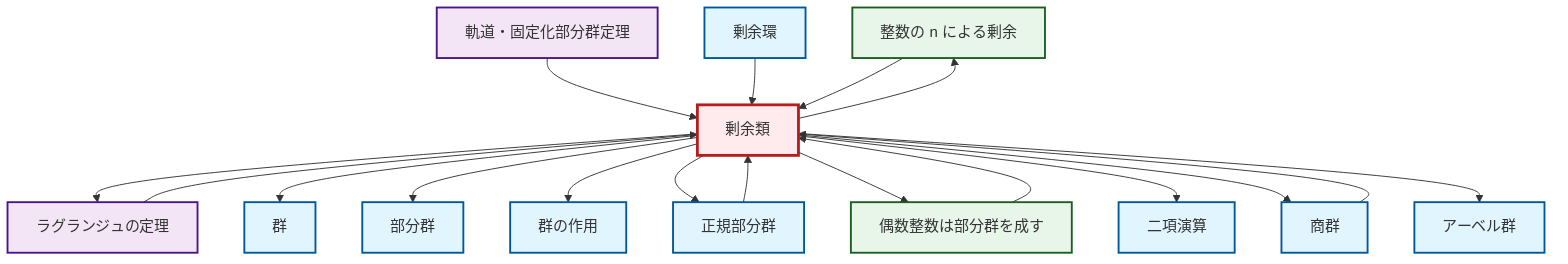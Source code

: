 graph TD
    classDef definition fill:#e1f5fe,stroke:#01579b,stroke-width:2px
    classDef theorem fill:#f3e5f5,stroke:#4a148c,stroke-width:2px
    classDef axiom fill:#fff3e0,stroke:#e65100,stroke-width:2px
    classDef example fill:#e8f5e9,stroke:#1b5e20,stroke-width:2px
    classDef current fill:#ffebee,stroke:#b71c1c,stroke-width:3px
    ex-quotient-integers-mod-n["整数の n による剰余"]:::example
    def-quotient-ring["剰余環"]:::definition
    def-coset["剰余類"]:::definition
    def-abelian-group["アーベル群"]:::definition
    thm-lagrange["ラグランジュの定理"]:::theorem
    def-group-action["群の作用"]:::definition
    ex-even-integers-subgroup["偶数整数は部分群を成す"]:::example
    def-subgroup["部分群"]:::definition
    def-quotient-group["商群"]:::definition
    def-group["群"]:::definition
    def-normal-subgroup["正規部分群"]:::definition
    def-binary-operation["二項演算"]:::definition
    thm-orbit-stabilizer["軌道・固定化部分群定理"]:::theorem
    def-coset --> thm-lagrange
    def-coset --> def-group
    thm-orbit-stabilizer --> def-coset
    def-coset --> def-subgroup
    def-coset --> def-group-action
    ex-even-integers-subgroup --> def-coset
    def-coset --> def-normal-subgroup
    def-quotient-ring --> def-coset
    ex-quotient-integers-mod-n --> def-coset
    def-quotient-group --> def-coset
    def-coset --> ex-even-integers-subgroup
    def-normal-subgroup --> def-coset
    def-coset --> def-binary-operation
    def-coset --> def-quotient-group
    def-coset --> ex-quotient-integers-mod-n
    thm-lagrange --> def-coset
    def-coset --> def-abelian-group
    class def-coset current